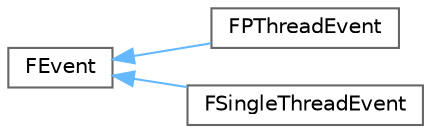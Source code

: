 digraph "Graphical Class Hierarchy"
{
 // INTERACTIVE_SVG=YES
 // LATEX_PDF_SIZE
  bgcolor="transparent";
  edge [fontname=Helvetica,fontsize=10,labelfontname=Helvetica,labelfontsize=10];
  node [fontname=Helvetica,fontsize=10,shape=box,height=0.2,width=0.4];
  rankdir="LR";
  Node0 [id="Node000000",label="FEvent",height=0.2,width=0.4,color="grey40", fillcolor="white", style="filled",URL="$d8/d86/classFEvent.html",tooltip="Interface for waitable events."];
  Node0 -> Node1 [id="edge3762_Node000000_Node000001",dir="back",color="steelblue1",style="solid",tooltip=" "];
  Node1 [id="Node000001",label="FPThreadEvent",height=0.2,width=0.4,color="grey40", fillcolor="white", style="filled",URL="$d0/dd1/classFPThreadEvent.html",tooltip="This is the PThreads version of FEvent."];
  Node0 -> Node2 [id="edge3763_Node000000_Node000002",dir="back",color="steelblue1",style="solid",tooltip=" "];
  Node2 [id="Node000002",label="FSingleThreadEvent",height=0.2,width=0.4,color="grey40", fillcolor="white", style="filled",URL="$d7/dc3/classFSingleThreadEvent.html",tooltip="Fake event object used when running with only one thread."];
}
